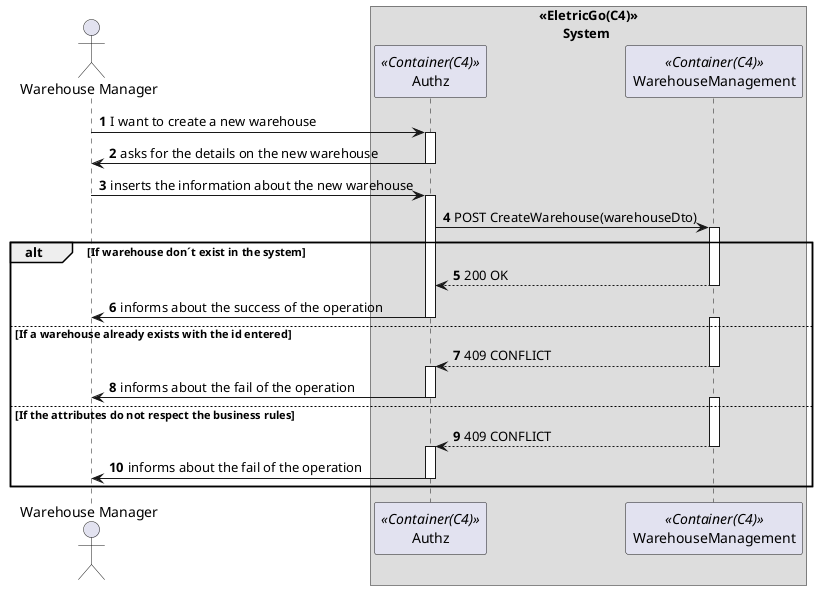 @startuml 
autonumber

actor "Warehouse Manager" as admin


box "<<EletricGo(C4)>>\n       System"
participant Authz as system <<Container(C4)>>
participant WarehouseManagement as  WM <<Container(C4)>>
end box

admin -> system: I want to create a new warehouse
activate system

system -> admin: asks for the details on the new warehouse
deactivate system

admin -> system: inserts the information about the new warehouse

activate system
system -> WM: POST CreateWarehouse(warehouseDto)
activate WM

alt If warehouse don´t exist in the system  
WM --> system: 200 OK
deactivate WM

system -> admin: informs about the success of the operation
deactivate system

else If a warehouse already exists with the id entered

activate WM
WM --> system: 409 CONFLICT
deactivate WM

activate system
system -> admin: informs about the fail of the operation
deactivate system 

else If the attributes do not respect the business rules

activate WM
WM --> system: 409 CONFLICT
deactivate WM

activate system
system -> admin: informs about the fail of the operation
deactivate system 
end 
deactivate system
deactivate admin

@enduml